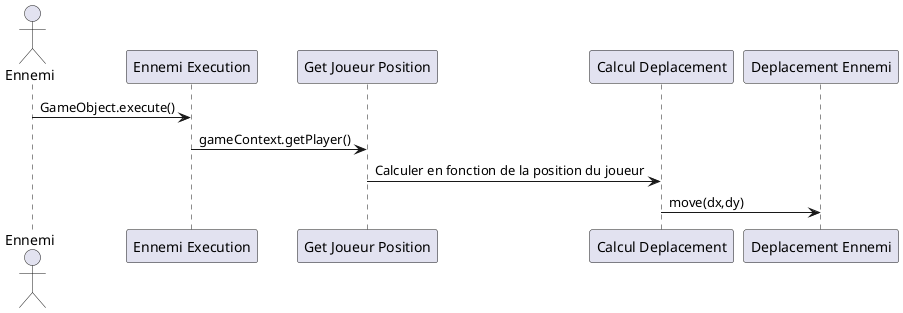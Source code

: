 @startuml DéplacementEnnemi
actor Ennemi

participant "Ennemi Execution" as EnnemiExec
participant "Get Joueur Position" as GetPlayerPos
participant "Calcul Deplacement" as CalculDeplacement
participant "Deplacement Ennemi" as DeplacementEnnemi



Ennemi -> EnnemiExec        : GameObject.execute()
EnnemiExec -> GetPlayerPos  : gameContext.getPlayer()
GetPlayerPos -> CalculDeplacement  : Calculer en fonction de la position du joueur
CalculDeplacement -> DeplacementEnnemi :move(dx,dy)


@enduml